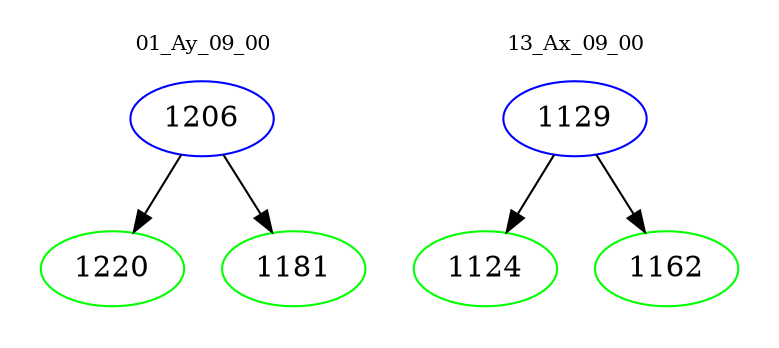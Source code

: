 digraph{
subgraph cluster_0 {
color = white
label = "01_Ay_09_00";
fontsize=10;
T0_1206 [label="1206", color="blue"]
T0_1206 -> T0_1220 [color="black"]
T0_1220 [label="1220", color="green"]
T0_1206 -> T0_1181 [color="black"]
T0_1181 [label="1181", color="green"]
}
subgraph cluster_1 {
color = white
label = "13_Ax_09_00";
fontsize=10;
T1_1129 [label="1129", color="blue"]
T1_1129 -> T1_1124 [color="black"]
T1_1124 [label="1124", color="green"]
T1_1129 -> T1_1162 [color="black"]
T1_1162 [label="1162", color="green"]
}
}
